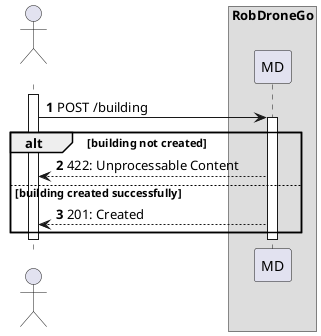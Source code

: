@startuml
autonumber

actor " " as actor
box "RobDroneGo"
participant "MD" as mdr

activate actor

    actor -> mdr: POST /building

    activate mdr
    alt building not created
        mdr --> actor : 422: Unprocessable Content
    else building created successfully
        mdr --> actor : 201: Created
    end
    deactivate mdr

deactivate actor

@enduml
